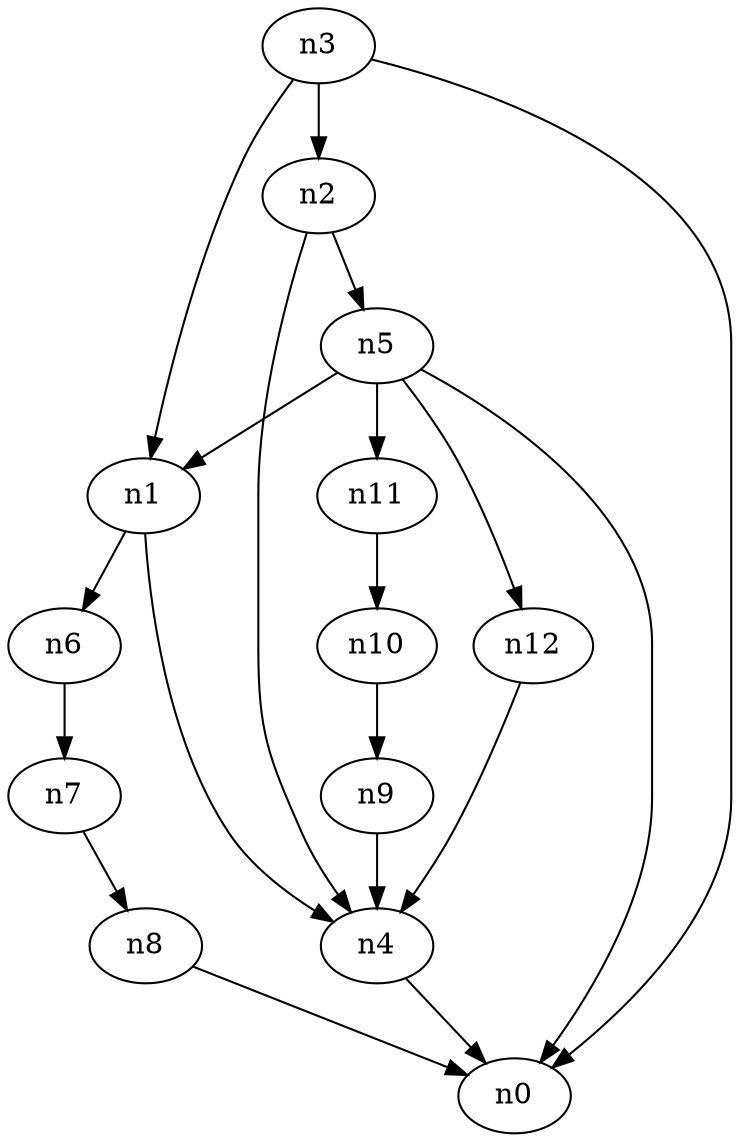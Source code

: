 digraph G {
	n1 -> n4	 [_graphml_id=e4];
	n1 -> n6	 [_graphml_id=e9];
	n2 -> n4	 [_graphml_id=e7];
	n2 -> n5	 [_graphml_id=e8];
	n3 -> n0	 [_graphml_id=e0];
	n3 -> n1	 [_graphml_id=e3];
	n3 -> n2	 [_graphml_id=e6];
	n4 -> n0	 [_graphml_id=e1];
	n5 -> n0	 [_graphml_id=e2];
	n5 -> n1	 [_graphml_id=e5];
	n5 -> n11	 [_graphml_id=e16];
	n5 -> n12	 [_graphml_id=e18];
	n6 -> n7	 [_graphml_id=e10];
	n7 -> n8	 [_graphml_id=e11];
	n8 -> n0	 [_graphml_id=e12];
	n9 -> n4	 [_graphml_id=e13];
	n10 -> n9	 [_graphml_id=e14];
	n11 -> n10	 [_graphml_id=e15];
	n12 -> n4	 [_graphml_id=e17];
}
